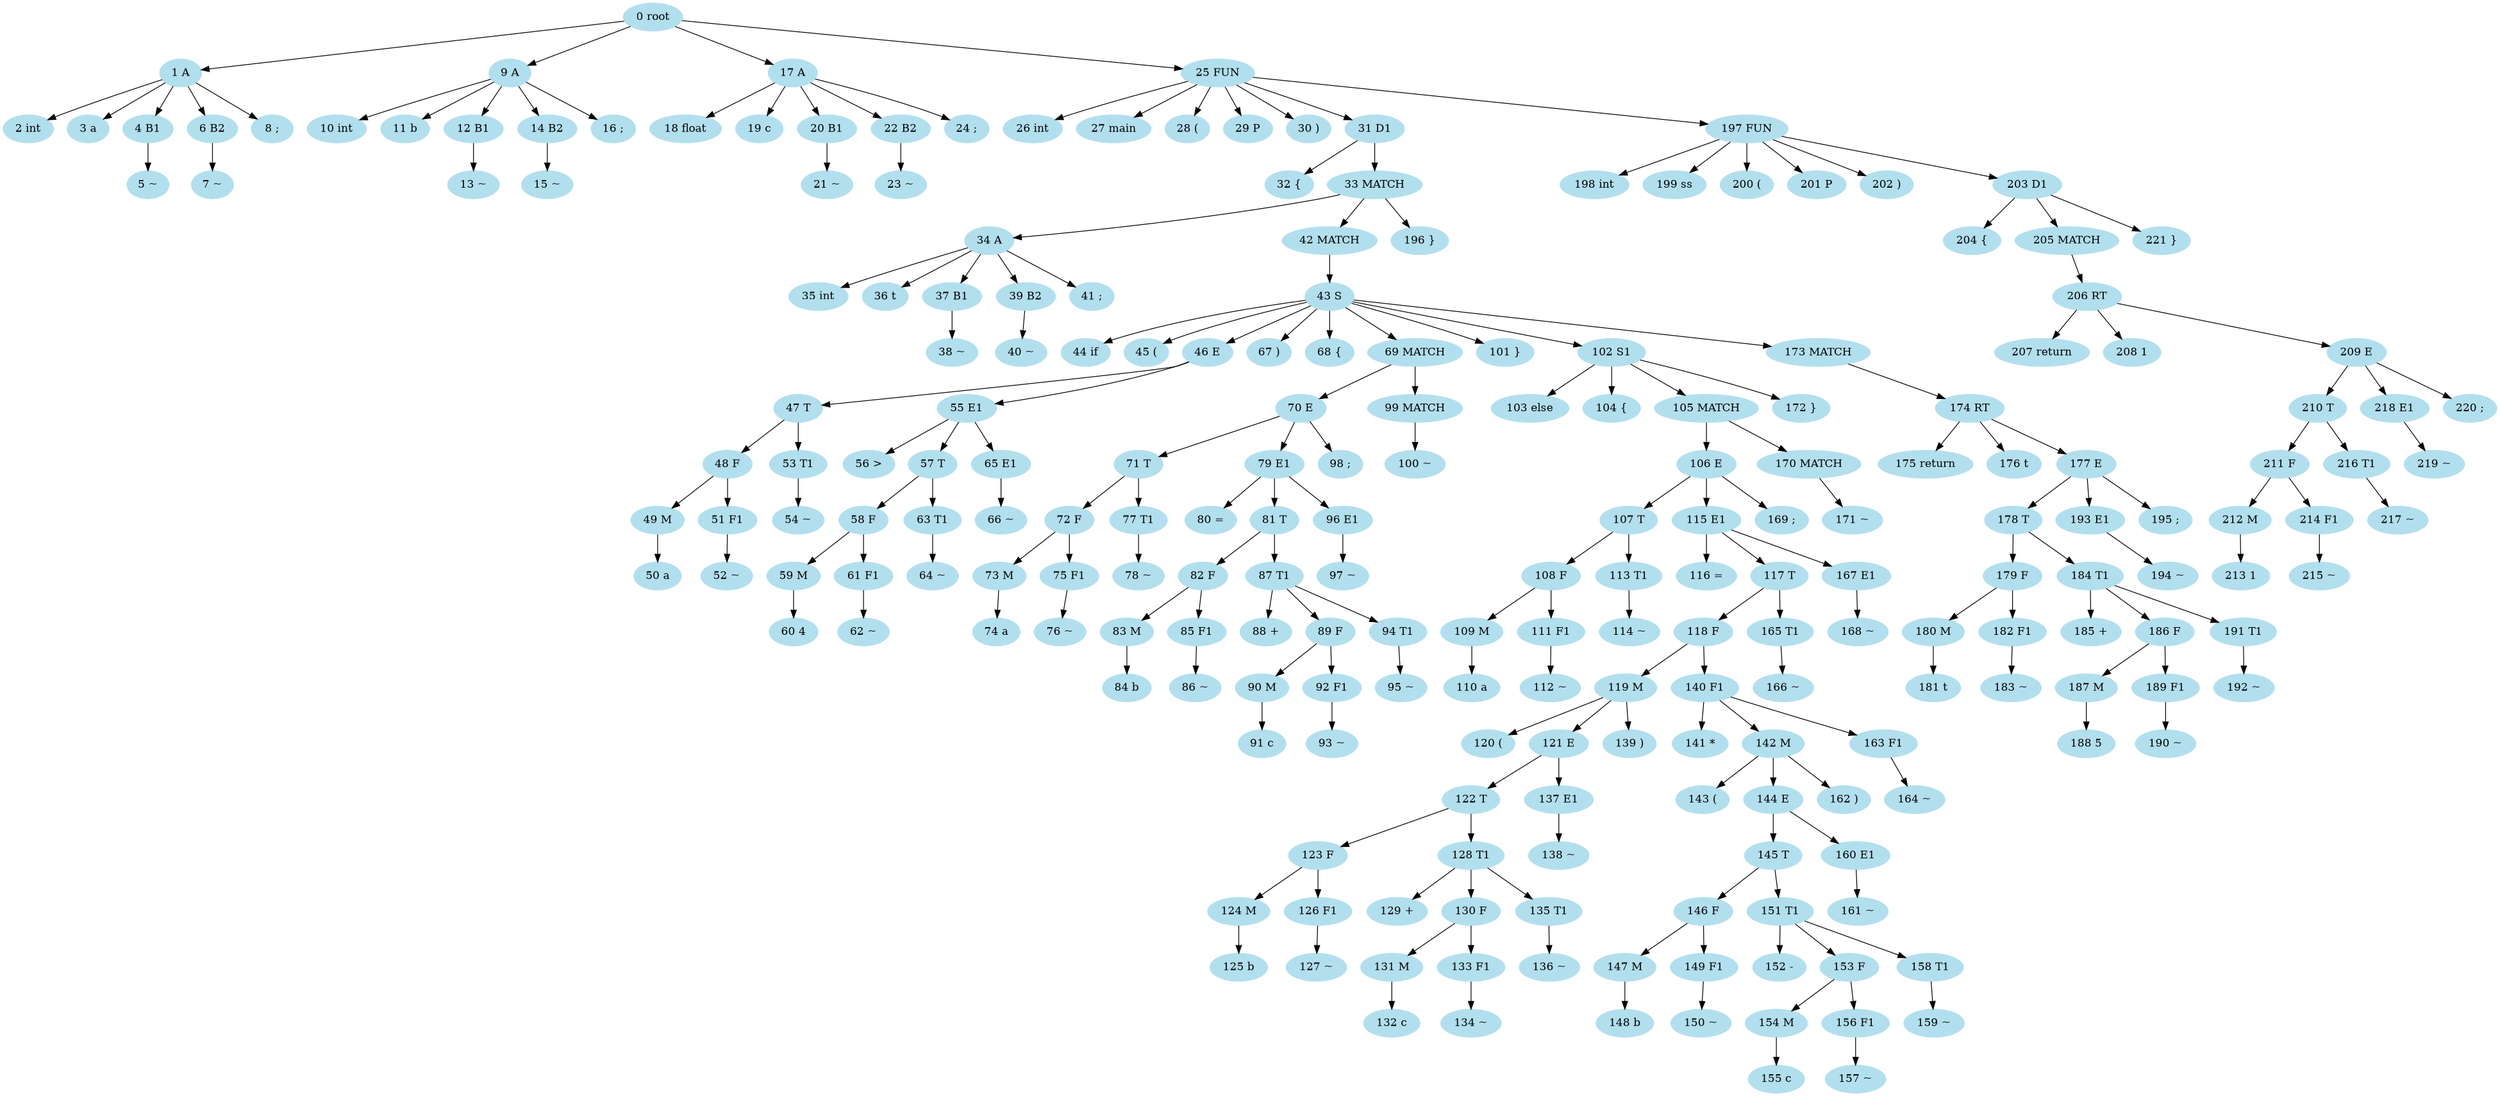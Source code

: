 digraph vis {
	size="26,26";
	node [color=lightblue2, style=filled];
	"0 root" -> "1 A";
	"0 root" -> "9 A";
	"0 root" -> "17 A";
	"0 root" -> "25 FUN";
	"1 A" -> "2 int";
	"1 A" -> "3 a";
	"1 A" -> "4 B1";
	"1 A" -> "6 B2";
	"1 A" -> "8 ;";
	"4 B1" -> "5 ~";
	"6 B2" -> "7 ~";
	"9 A" -> "10 int";
	"9 A" -> "11 b";
	"9 A" -> "12 B1";
	"9 A" -> "14 B2";
	"9 A" -> "16 ;";
	"12 B1" -> "13 ~";
	"14 B2" -> "15 ~";
	"17 A" -> "18 float";
	"17 A" -> "19 c";
	"17 A" -> "20 B1";
	"17 A" -> "22 B2";
	"17 A" -> "24 ;";
	"20 B1" -> "21 ~";
	"22 B2" -> "23 ~";
	"25 FUN" -> "26 int";
	"25 FUN" -> "27 main";
	"25 FUN" -> "28 (";
	"25 FUN" -> "29 P";
	"25 FUN" -> "30 )";
	"25 FUN" -> "31 D1";
	"25 FUN" -> "197 FUN";
	"31 D1" -> "32 {";
	"31 D1" -> "33 MATCH";
	"33 MATCH" -> "34 A";
	"33 MATCH" -> "42 MATCH";
	"33 MATCH" -> "196 }";
	"34 A" -> "35 int";
	"34 A" -> "36 t";
	"34 A" -> "37 B1";
	"34 A" -> "39 B2";
	"34 A" -> "41 ;";
	"37 B1" -> "38 ~";
	"39 B2" -> "40 ~";
	"42 MATCH" -> "43 S";
	"43 S" -> "44 if";
	"43 S" -> "45 (";
	"43 S" -> "46 E";
	"43 S" -> "67 )";
	"43 S" -> "68 {";
	"43 S" -> "69 MATCH";
	"43 S" -> "101 }";
	"43 S" -> "102 S1";
	"43 S" -> "173 MATCH";
	"46 E" -> "47 T";
	"46 E" -> "55 E1";
	"47 T" -> "48 F";
	"47 T" -> "53 T1";
	"48 F" -> "49 M";
	"48 F" -> "51 F1";
	"49 M" -> "50 a";
	"51 F1" -> "52 ~";
	"53 T1" -> "54 ~";
	"55 E1" -> "56 >";
	"55 E1" -> "57 T";
	"55 E1" -> "65 E1";
	"57 T" -> "58 F";
	"57 T" -> "63 T1";
	"58 F" -> "59 M";
	"58 F" -> "61 F1";
	"59 M" -> "60 4";
	"61 F1" -> "62 ~";
	"63 T1" -> "64 ~";
	"65 E1" -> "66 ~";
	"69 MATCH" -> "70 E";
	"69 MATCH" -> "99 MATCH";
	"70 E" -> "71 T";
	"70 E" -> "79 E1";
	"70 E" -> "98 ;";
	"71 T" -> "72 F";
	"71 T" -> "77 T1";
	"72 F" -> "73 M";
	"72 F" -> "75 F1";
	"73 M" -> "74 a";
	"75 F1" -> "76 ~";
	"77 T1" -> "78 ~";
	"79 E1" -> "80 =";
	"79 E1" -> "81 T";
	"79 E1" -> "96 E1";
	"81 T" -> "82 F";
	"81 T" -> "87 T1";
	"82 F" -> "83 M";
	"82 F" -> "85 F1";
	"83 M" -> "84 b";
	"85 F1" -> "86 ~";
	"87 T1" -> "88 +";
	"87 T1" -> "89 F";
	"87 T1" -> "94 T1";
	"89 F" -> "90 M";
	"89 F" -> "92 F1";
	"90 M" -> "91 c";
	"92 F1" -> "93 ~";
	"94 T1" -> "95 ~";
	"96 E1" -> "97 ~";
	"99 MATCH" -> "100 ~";
	"102 S1" -> "103 else";
	"102 S1" -> "104 {";
	"102 S1" -> "105 MATCH";
	"102 S1" -> "172 }";
	"105 MATCH" -> "106 E";
	"105 MATCH" -> "170 MATCH";
	"106 E" -> "107 T";
	"106 E" -> "115 E1";
	"106 E" -> "169 ;";
	"107 T" -> "108 F";
	"107 T" -> "113 T1";
	"108 F" -> "109 M";
	"108 F" -> "111 F1";
	"109 M" -> "110 a";
	"111 F1" -> "112 ~";
	"113 T1" -> "114 ~";
	"115 E1" -> "116 =";
	"115 E1" -> "117 T";
	"115 E1" -> "167 E1";
	"117 T" -> "118 F";
	"117 T" -> "165 T1";
	"118 F" -> "119 M";
	"118 F" -> "140 F1";
	"119 M" -> "120 (";
	"119 M" -> "121 E";
	"119 M" -> "139 )";
	"121 E" -> "122 T";
	"121 E" -> "137 E1";
	"122 T" -> "123 F";
	"122 T" -> "128 T1";
	"123 F" -> "124 M";
	"123 F" -> "126 F1";
	"124 M" -> "125 b";
	"126 F1" -> "127 ~";
	"128 T1" -> "129 +";
	"128 T1" -> "130 F";
	"128 T1" -> "135 T1";
	"130 F" -> "131 M";
	"130 F" -> "133 F1";
	"131 M" -> "132 c";
	"133 F1" -> "134 ~";
	"135 T1" -> "136 ~";
	"137 E1" -> "138 ~";
	"140 F1" -> "141 *";
	"140 F1" -> "142 M";
	"140 F1" -> "163 F1";
	"142 M" -> "143 (";
	"142 M" -> "144 E";
	"142 M" -> "162 )";
	"144 E" -> "145 T";
	"144 E" -> "160 E1";
	"145 T" -> "146 F";
	"145 T" -> "151 T1";
	"146 F" -> "147 M";
	"146 F" -> "149 F1";
	"147 M" -> "148 b";
	"149 F1" -> "150 ~";
	"151 T1" -> "152 -";
	"151 T1" -> "153 F";
	"151 T1" -> "158 T1";
	"153 F" -> "154 M";
	"153 F" -> "156 F1";
	"154 M" -> "155 c";
	"156 F1" -> "157 ~";
	"158 T1" -> "159 ~";
	"160 E1" -> "161 ~";
	"163 F1" -> "164 ~";
	"165 T1" -> "166 ~";
	"167 E1" -> "168 ~";
	"170 MATCH" -> "171 ~";
	"173 MATCH" -> "174 RT";
	"174 RT" -> "175 return";
	"174 RT" -> "176 t";
	"174 RT" -> "177 E";
	"177 E" -> "178 T";
	"177 E" -> "193 E1";
	"177 E" -> "195 ;";
	"178 T" -> "179 F";
	"178 T" -> "184 T1";
	"179 F" -> "180 M";
	"179 F" -> "182 F1";
	"180 M" -> "181 t";
	"182 F1" -> "183 ~";
	"184 T1" -> "185 +";
	"184 T1" -> "186 F";
	"184 T1" -> "191 T1";
	"186 F" -> "187 M";
	"186 F" -> "189 F1";
	"187 M" -> "188 5";
	"189 F1" -> "190 ~";
	"191 T1" -> "192 ~";
	"193 E1" -> "194 ~";
	"197 FUN" -> "198 int";
	"197 FUN" -> "199 ss";
	"197 FUN" -> "200 (";
	"197 FUN" -> "201 P";
	"197 FUN" -> "202 )";
	"197 FUN" -> "203 D1";
	"203 D1" -> "204 {";
	"203 D1" -> "205 MATCH";
	"203 D1" -> "221 }";
	"205 MATCH" -> "206 RT";
	"206 RT" -> "207 return";
	"206 RT" -> "208 1";
	"206 RT" -> "209 E";
	"209 E" -> "210 T";
	"209 E" -> "218 E1";
	"209 E" -> "220 ;";
	"210 T" -> "211 F";
	"210 T" -> "216 T1";
	"211 F" -> "212 M";
	"211 F" -> "214 F1";
	"212 M" -> "213 1";
	"214 F1" -> "215 ~";
	"216 T1" -> "217 ~";
	"218 E1" -> "219 ~";
}
